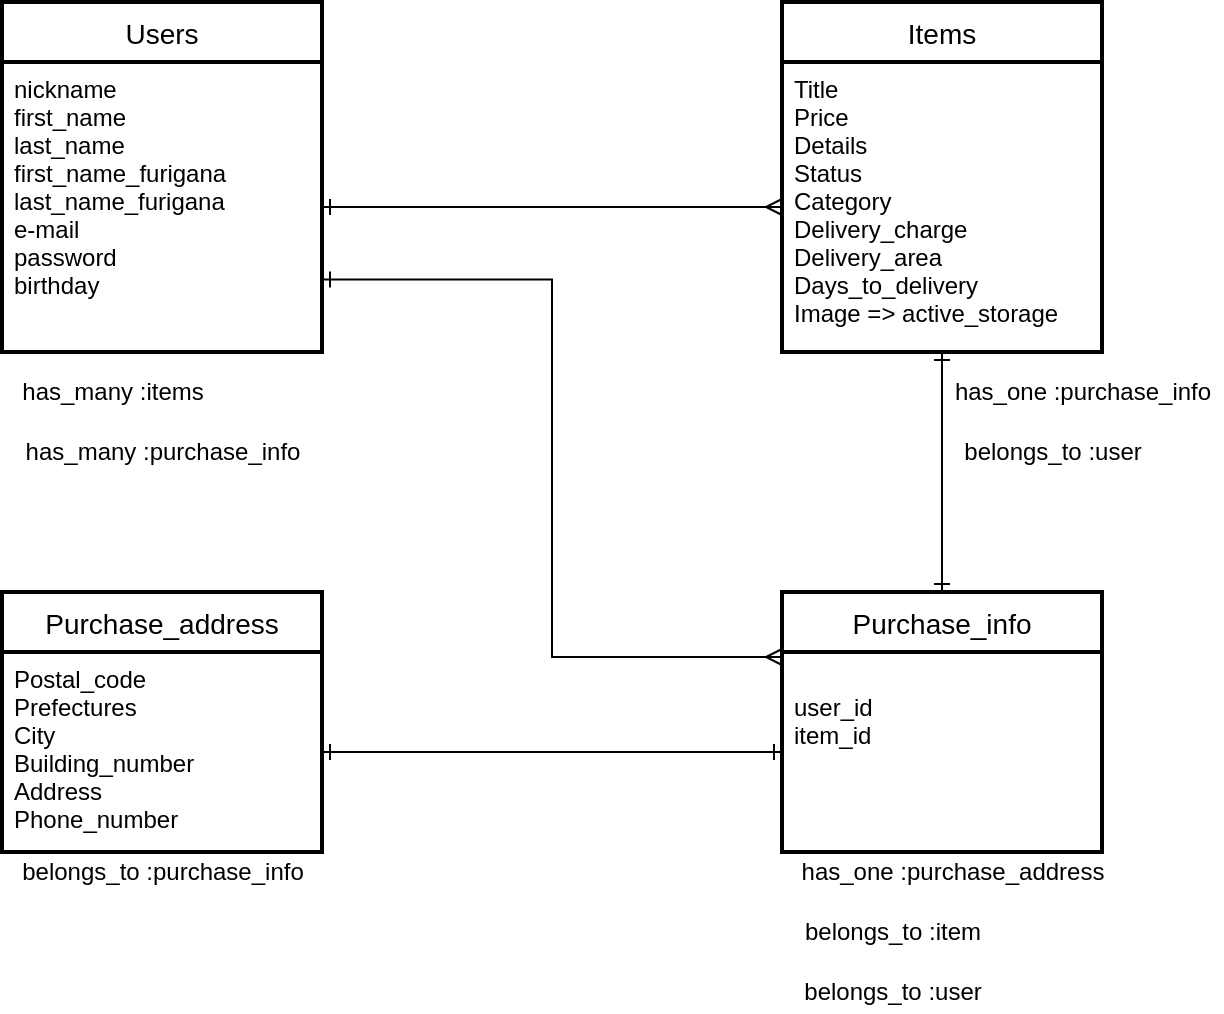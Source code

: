 <mxfile version="13.6.5">
    <diagram id="svjYUv6EVkvlT92IOmXY" name="ページ1">
        <mxGraphModel dx="680" dy="599" grid="1" gridSize="10" guides="1" tooltips="1" connect="1" arrows="1" fold="1" page="1" pageScale="1" pageWidth="827" pageHeight="1169" background="none" math="0" shadow="0">
            <root>
                <mxCell id="0"/>
                <mxCell id="1" parent="0"/>
                <mxCell id="36" style="edgeStyle=elbowEdgeStyle;rounded=0;orthogonalLoop=1;jettySize=auto;html=1;entryX=0;entryY=0.5;entryDx=0;entryDy=0;endArrow=ERmany;endFill=0;startArrow=ERone;startFill=0;exitX=1;exitY=0.5;exitDx=0;exitDy=0;" edge="1" parent="1" source="40" target="44">
                    <mxGeometry relative="1" as="geometry">
                        <mxPoint x="230" y="135" as="sourcePoint"/>
                        <mxPoint x="460.96" y="188.04" as="targetPoint"/>
                    </mxGeometry>
                </mxCell>
                <mxCell id="49" style="edgeStyle=elbowEdgeStyle;rounded=0;orthogonalLoop=1;jettySize=auto;html=1;exitX=0.5;exitY=0;exitDx=0;exitDy=0;entryX=0.5;entryY=1;entryDx=0;entryDy=0;startArrow=ERone;startFill=0;endArrow=ERone;endFill=0;elbow=vertical;" edge="1" parent="1" source="46" target="44">
                    <mxGeometry relative="1" as="geometry"/>
                </mxCell>
                <mxCell id="53" style="rounded=0;orthogonalLoop=1;jettySize=auto;html=1;exitX=1;exitY=0.5;exitDx=0;exitDy=0;entryX=0;entryY=0.5;entryDx=0;entryDy=0;startArrow=ERone;startFill=0;endArrow=ERone;endFill=0;edgeStyle=elbowEdgeStyle;" edge="1" parent="1" source="51" target="47">
                    <mxGeometry relative="1" as="geometry"/>
                </mxCell>
                <mxCell id="43" value="Items" style="swimlane;childLayout=stackLayout;horizontal=1;startSize=30;horizontalStack=0;rounded=0;fontSize=14;fontStyle=0;strokeWidth=2;resizeParent=0;resizeLast=1;shadow=0;dashed=0;align=center;" vertex="1" parent="1">
                    <mxGeometry x="460" y="25" width="160" height="175" as="geometry"/>
                </mxCell>
                <mxCell id="44" value="Title&#10;Price&#10;Details&#10;Status&#10;Category&#10;Delivery_charge&#10;Delivery_area&#10;Days_to_delivery&#10;Image =&gt; active_storage" style="align=left;strokeColor=none;fillColor=none;spacingLeft=4;fontSize=12;verticalAlign=top;resizable=0;rotatable=0;part=1;" vertex="1" parent="43">
                    <mxGeometry y="30" width="160" height="145" as="geometry"/>
                </mxCell>
                <mxCell id="50" value="Purchase_address" style="swimlane;childLayout=stackLayout;horizontal=1;startSize=30;horizontalStack=0;rounded=0;fontSize=14;fontStyle=0;strokeWidth=2;resizeParent=0;resizeLast=1;shadow=0;dashed=0;align=center;" vertex="1" parent="1">
                    <mxGeometry x="70" y="320" width="160" height="130" as="geometry"/>
                </mxCell>
                <mxCell id="51" value="Postal_code&#10;Prefectures&#10;City&#10;Building_number&#10;Address&#10;Phone_number" style="align=left;strokeColor=none;fillColor=none;spacingLeft=4;fontSize=12;verticalAlign=top;resizable=0;rotatable=0;part=1;" vertex="1" parent="50">
                    <mxGeometry y="30" width="160" height="100" as="geometry"/>
                </mxCell>
                <mxCell id="61" style="edgeStyle=elbowEdgeStyle;rounded=0;orthogonalLoop=1;jettySize=auto;html=1;exitX=0;exitY=0.25;exitDx=0;exitDy=0;entryX=1;entryY=0.75;entryDx=0;entryDy=0;startArrow=ERmany;startFill=0;endArrow=ERone;endFill=0;" edge="1" parent="1" source="46" target="40">
                    <mxGeometry relative="1" as="geometry"/>
                </mxCell>
                <mxCell id="46" value="Purchase_info" style="swimlane;childLayout=stackLayout;horizontal=1;startSize=30;horizontalStack=0;rounded=0;fontSize=14;fontStyle=0;strokeWidth=2;resizeParent=0;resizeLast=1;shadow=0;dashed=0;align=center;" vertex="1" parent="1">
                    <mxGeometry x="460" y="320" width="160" height="130" as="geometry"/>
                </mxCell>
                <mxCell id="47" value="&#10;user_id&#10;item_id" style="align=left;strokeColor=none;fillColor=none;spacingLeft=4;fontSize=12;verticalAlign=top;resizable=0;rotatable=0;part=1;" vertex="1" parent="46">
                    <mxGeometry y="30" width="160" height="100" as="geometry"/>
                </mxCell>
                <mxCell id="55" value="has_many :items" style="text;html=1;align=center;verticalAlign=middle;resizable=0;points=[];autosize=1;" vertex="1" parent="1">
                    <mxGeometry x="70" y="210" width="110" height="20" as="geometry"/>
                </mxCell>
                <mxCell id="56" value="has_one :purchase_address" style="text;html=1;align=center;verticalAlign=middle;resizable=0;points=[];autosize=1;" vertex="1" parent="1">
                    <mxGeometry x="460" y="450" width="170" height="20" as="geometry"/>
                </mxCell>
                <mxCell id="57" value="belongs_to :purchase_info" style="text;html=1;align=center;verticalAlign=middle;resizable=0;points=[];autosize=1;" vertex="1" parent="1">
                    <mxGeometry x="70" y="450" width="160" height="20" as="geometry"/>
                </mxCell>
                <mxCell id="58" value="has_one :purchase_info" style="text;html=1;align=center;verticalAlign=middle;resizable=0;points=[];autosize=1;" vertex="1" parent="1">
                    <mxGeometry x="540" y="210" width="140" height="20" as="geometry"/>
                </mxCell>
                <mxCell id="59" value="belongs_to :item" style="text;html=1;align=center;verticalAlign=middle;resizable=0;points=[];autosize=1;" vertex="1" parent="1">
                    <mxGeometry x="465" y="480" width="100" height="20" as="geometry"/>
                </mxCell>
                <mxCell id="60" value="belongs_to :user" style="text;html=1;align=center;verticalAlign=middle;resizable=0;points=[];autosize=1;" vertex="1" parent="1">
                    <mxGeometry x="545" y="240" width="100" height="20" as="geometry"/>
                </mxCell>
                <mxCell id="39" value="Users" style="swimlane;childLayout=stackLayout;horizontal=1;startSize=30;horizontalStack=0;rounded=0;fontSize=14;fontStyle=0;strokeWidth=2;resizeParent=0;resizeLast=1;shadow=0;dashed=0;align=center;" vertex="1" parent="1">
                    <mxGeometry x="70" y="25" width="160" height="175" as="geometry"/>
                </mxCell>
                <mxCell id="40" value="nickname&#10;first_name&#10;last_name&#10;first_name_furigana&#10;last_name_furigana&#10;e-mail&#10;password&#10;birthday" style="align=left;strokeColor=none;fillColor=none;spacingLeft=4;fontSize=12;verticalAlign=top;resizable=0;rotatable=0;part=1;" vertex="1" parent="39">
                    <mxGeometry y="30" width="160" height="145" as="geometry"/>
                </mxCell>
                <mxCell id="62" value="belongs_to :user" style="text;html=1;align=center;verticalAlign=middle;resizable=0;points=[];autosize=1;" vertex="1" parent="1">
                    <mxGeometry x="465" y="510" width="100" height="20" as="geometry"/>
                </mxCell>
                <mxCell id="63" value="has_many :purchase_info" style="text;html=1;align=center;verticalAlign=middle;resizable=0;points=[];autosize=1;" vertex="1" parent="1">
                    <mxGeometry x="75" y="240" width="150" height="20" as="geometry"/>
                </mxCell>
            </root>
        </mxGraphModel>
    </diagram>
</mxfile>